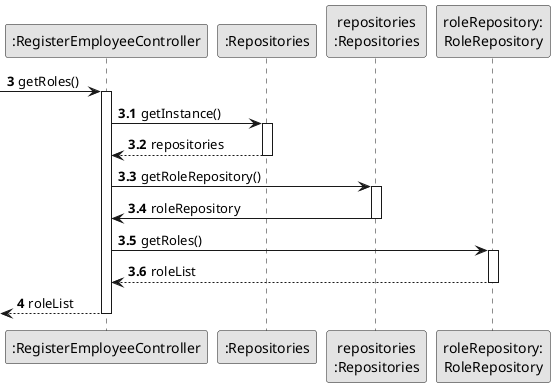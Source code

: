 @startuml
skinparam monochrome true
skinparam packageStyle rectangle
skinparam shadowing false

autonumber 3

'hide footbox
participant ":RegisterEmployeeController" as CTRL
participant ":Repositories" as RepositorySingleton
participant "repositories\n:Repositories" as PLAT
participant "roleRepository:\nRoleRepository" as ROLR




     -> CTRL : getRoles()
        activate CTRL
        autonumber 3.1
                CTRL -> RepositorySingleton : getInstance()
                activate RepositorySingleton

                    RepositorySingleton --> CTRL: repositories
                deactivate RepositorySingleton

                CTRL -> PLAT : getRoleRepository()
                activate PLAT

                    PLAT -> CTRL : roleRepository
                deactivate PLAT

                CTRL -> ROLR : getRoles()
                activate ROLR

                    ROLR --> CTRL : roleList

                deactivate ROLR



            autonumber 4
            <--CTRL :  roleList

        deactivate CTRL
@enduml